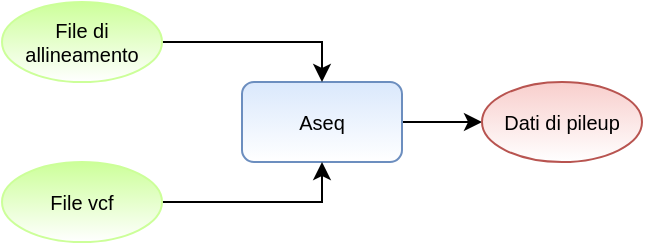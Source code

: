 <mxfile compressed="false" version="14.6.13" type="device">
  <diagram id="prtHgNgQTEPvFCAcTncT" name="Page-1">
    <mxGraphModel dx="1390" dy="330" grid="1" gridSize="10" guides="1" tooltips="1" connect="1" arrows="1" fold="1" page="1" pageScale="1" pageWidth="827" pageHeight="1169" math="0" shadow="0">
      <root>
        <mxCell id="0" />
        <mxCell id="1" parent="0" />
        <mxCell id="t7R82DjfFmLjzyTqErUw-5" style="edgeStyle=orthogonalEdgeStyle;rounded=0;orthogonalLoop=1;jettySize=auto;html=1;exitX=1;exitY=0.5;exitDx=0;exitDy=0;" edge="1" parent="1" source="fNoOviHElrBXO7P96PJo-37" target="fNoOviHElrBXO7P96PJo-40">
          <mxGeometry relative="1" as="geometry" />
        </mxCell>
        <mxCell id="fNoOviHElrBXO7P96PJo-37" value="&lt;div style=&quot;font-size: 10px;&quot;&gt;Aseq&lt;/div&gt;" style="rounded=1;whiteSpace=wrap;html=1;fontSize=10;fillColor=#dae8fc;strokeColor=#6c8ebf;gradientColor=#ffffff;" parent="1" vertex="1">
          <mxGeometry x="80" y="480" width="80" height="40" as="geometry" />
        </mxCell>
        <mxCell id="fNoOviHElrBXO7P96PJo-40" value="Dati di pileup" style="ellipse;whiteSpace=wrap;html=1;rounded=1;fontSize=10;fillColor=#f8cecc;strokeColor=#b85450;gradientColor=#ffffff;" parent="1" vertex="1">
          <mxGeometry x="200" y="480" width="80" height="40" as="geometry" />
        </mxCell>
        <mxCell id="t7R82DjfFmLjzyTqErUw-3" style="edgeStyle=orthogonalEdgeStyle;rounded=0;orthogonalLoop=1;jettySize=auto;html=1;exitX=1;exitY=0.5;exitDx=0;exitDy=0;entryX=0.5;entryY=0;entryDx=0;entryDy=0;" edge="1" parent="1" source="t7R82DjfFmLjzyTqErUw-1" target="fNoOviHElrBXO7P96PJo-37">
          <mxGeometry relative="1" as="geometry" />
        </mxCell>
        <mxCell id="t7R82DjfFmLjzyTqErUw-1" value="File di allineamento" style="ellipse;whiteSpace=wrap;html=1;fontSize=10;gradientColor=#ffffff;fillColor=#CCFF99;strokeColor=#CCFF99;" vertex="1" parent="1">
          <mxGeometry x="-40" y="440" width="80" height="40" as="geometry" />
        </mxCell>
        <mxCell id="t7R82DjfFmLjzyTqErUw-4" style="edgeStyle=orthogonalEdgeStyle;rounded=0;orthogonalLoop=1;jettySize=auto;html=1;exitX=1;exitY=0.5;exitDx=0;exitDy=0;entryX=0.5;entryY=1;entryDx=0;entryDy=0;" edge="1" parent="1" source="t7R82DjfFmLjzyTqErUw-2" target="fNoOviHElrBXO7P96PJo-37">
          <mxGeometry relative="1" as="geometry" />
        </mxCell>
        <mxCell id="t7R82DjfFmLjzyTqErUw-2" value="File vcf" style="ellipse;whiteSpace=wrap;html=1;fontSize=10;gradientColor=#ffffff;fillColor=#CCFF99;strokeColor=#CCFF99;" vertex="1" parent="1">
          <mxGeometry x="-40" y="520" width="80" height="40" as="geometry" />
        </mxCell>
      </root>
    </mxGraphModel>
  </diagram>
</mxfile>
